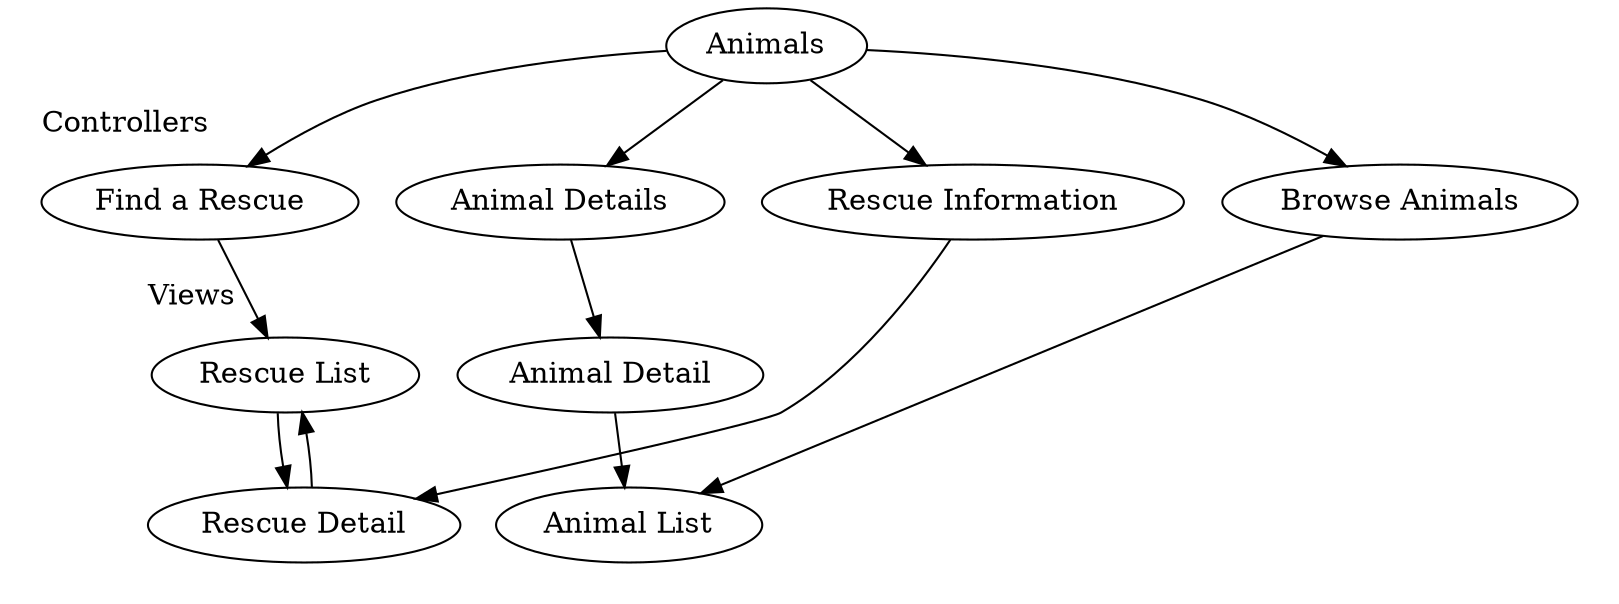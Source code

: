 digraph arcAnimals {
  animalModel[label="Animals"];

  subgraph clusterAnimalCnts {
    label="Controllers";
    labeljust=l;
    color=none;
    findARescueCnt[label="Find a Rescue"];
    rescueInfoCnt[label="Rescue Information"];
    browseAnimalsCnt[label="Browse Animals"];
    animalDetailsCnt[label="Animal Details"];
  }

  animalModel->findARescueCnt;
  animalModel->rescueInfoCnt;
  animalModel->browseAnimalsCnt;
  animalModel->animalDetailsCnt;

  subgraph clusterAnimalViews {
    label="Views";
    labeljust=l;
    color=none;

    rescueListView[label="Rescue List"];
    rescueInfoView[label="Rescue Detail"];
    animalListView[label="Animal List"];
    animalInfoView[label="Animal Detail"];
  }

  findARescueCnt->rescueListView;
  rescueInfoCnt->rescueInfoView;
  browseAnimalsCnt->animalListView;
  animalDetailsCnt->animalInfoView;
  rescueInfoView->rescueListView;
  rescueListView->rescueInfoView;
  animalInfoView->animalListView;
}